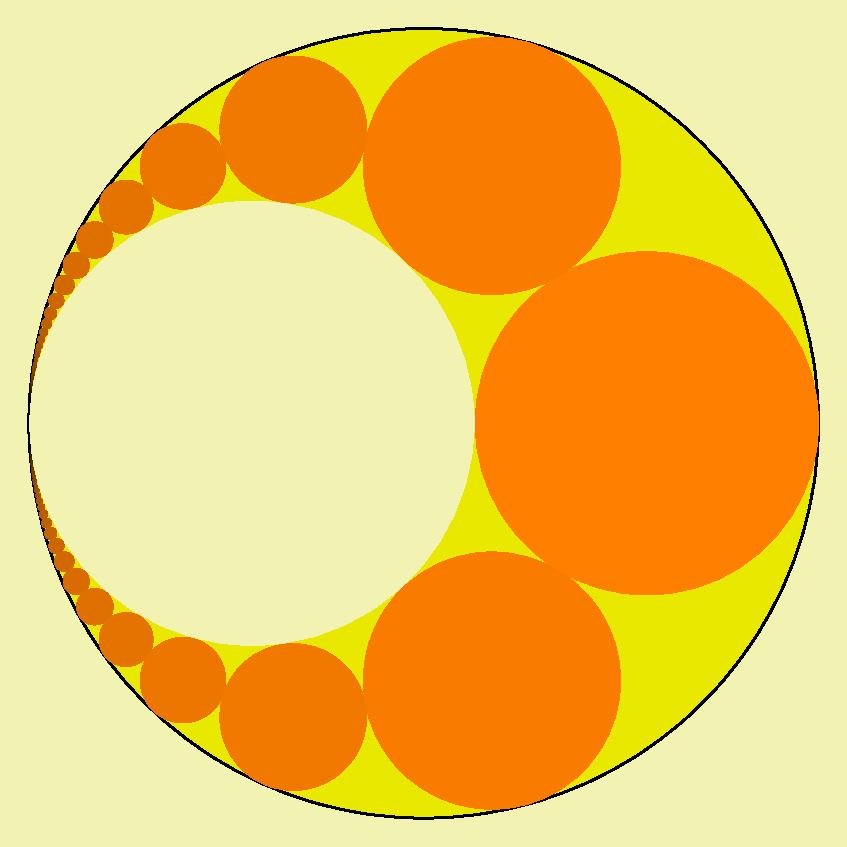 import geometry; size(15cm);

inversion inv=inversion(1,(-3.6,0));
path g1=inv*line((-1,0),(-1,1)),
g2=inv*line((1,0),(1,1));
fill(g1,0.91*yellow); draw(g1,linewidth(bp));
unfill(g2); //draw(g2,linewidth(bp));

int n=40;
for (int i=-n; i <= n; ++i) {
  path g=inv*circle((point) (0,2*i),1);
  fill(g,(1-abs(i)/n)*orange);
  // draw(g,bp+0.8*orange); //draw(g,black);
}
shipout(bbox(5mm,Fill(rgb(0.95,0.95,0.7))));